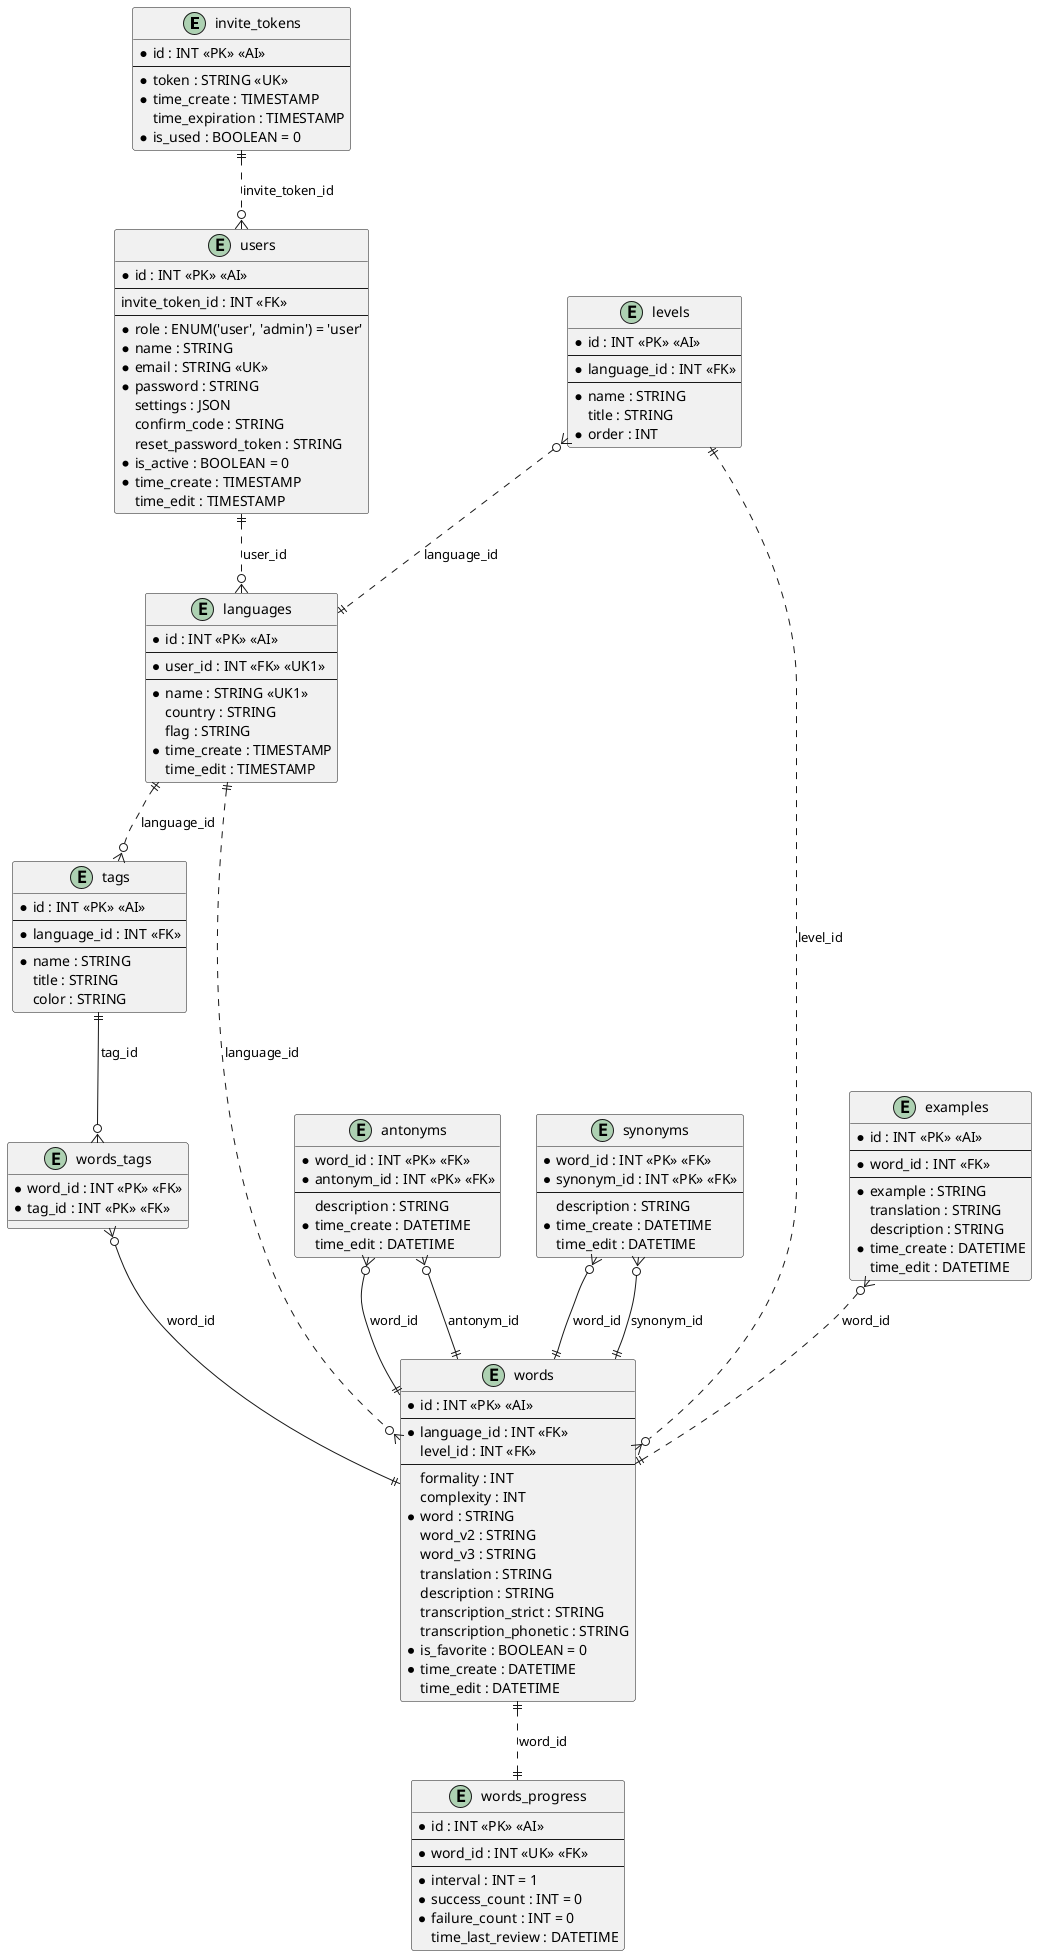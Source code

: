 @startuml dictionary

' this flag is used to make wires straight-angled:
' skinparam linetype ortho

entity invite_tokens {
  * id : INT <<PK>> <<AI>>
  ---
  * token : STRING <<UK>>
  * time_create : TIMESTAMP
  time_expiration : TIMESTAMP
  * is_used : BOOLEAN = 0
}

entity users {
  * id : INT <<PK>> <<AI>>
  ---
  invite_token_id : INT <<FK>>
  ---
  * role : ENUM('user', 'admin') = 'user'
  * name : STRING
  * email : STRING <<UK>>
  * password : STRING
  settings : JSON
  confirm_code : STRING
  reset_password_token : STRING
  * is_active : BOOLEAN = 0
  * time_create : TIMESTAMP
  time_edit : TIMESTAMP
}

entity languages {
  * id : INT <<PK>> <<AI>>
  ---
  * user_id : INT <<FK>> <<UK1>>
  ---
  * name : STRING <<UK1>>
  country : STRING
  flag : STRING
  * time_create : TIMESTAMP
  time_edit : TIMESTAMP
}

entity tags {
  * id : INT <<PK>> <<AI>>
  ---
  * language_id : INT <<FK>>
  ---
  * name : STRING
  title : STRING
  color : STRING
}

entity words_tags {
  * word_id : INT <<PK>> <<FK>>
  * tag_id : INT <<PK>> <<FK>>
}

entity words_progress {
  * id : INT <<PK>> <<AI>>
  ---
  * word_id : INT <<UK>> <<FK>>
  ---
  * interval : INT = 1
  * success_count : INT = 0
  * failure_count : INT = 0
  time_last_review : DATETIME
}

entity antonyms {
  * word_id : INT <<PK>> <<FK>>
  * antonym_id : INT <<PK>> <<FK>>
  ---
  description : STRING
  * time_create : DATETIME
  time_edit : DATETIME
}

entity synonyms {
  * word_id : INT <<PK>> <<FK>>
  * synonym_id : INT <<PK>> <<FK>>
  ---
  description : STRING
  * time_create : DATETIME
  time_edit : DATETIME
}

entity words {
  * id : INT <<PK>> <<AI>>
  ---
  * language_id : INT <<FK>>
  level_id : INT <<FK>>
  ---
  formality : INT
  complexity : INT
  * word : STRING
  word_v2 : STRING
  word_v3 : STRING
  translation : STRING
  description : STRING
  transcription_strict : STRING
  transcription_phonetic : STRING
  * is_favorite : BOOLEAN = 0
  * time_create : DATETIME
  time_edit : DATETIME
}

entity levels {
  * id : INT <<PK>> <<AI>>
  ---
  * language_id : INT <<FK>>
  ---
  * name : STRING
  title : STRING
  * order : INT
}

entity examples {
  * id : INT <<PK>> <<AI>>
  ---
  * word_id : INT <<FK>>
  ---
  * example : STRING
  translation : STRING
  description : STRING
  * time_create : DATETIME
  time_edit : DATETIME
}

invite_tokens ||..o{ users : "invite_token_id"
users ||..o{ languages : "user_id"
languages ||..o{ tags : "language_id"
languages ||..o{ words : "language_id"
examples }o..|| words : "word_id"
tags ||--o{ words_tags : "tag_id"
words_tags }o--|| words : "word_id"
antonyms }o--|| words : "word_id"
antonyms }o--|| words : "antonym_id"
synonyms }o--|| words : "word_id"
synonyms }o--|| words : "synonym_id"
words ||..|| words_progress : "word_id"
levels }o..|| languages : "language_id"
levels ||..o{ words : "level_id"

@enduml
